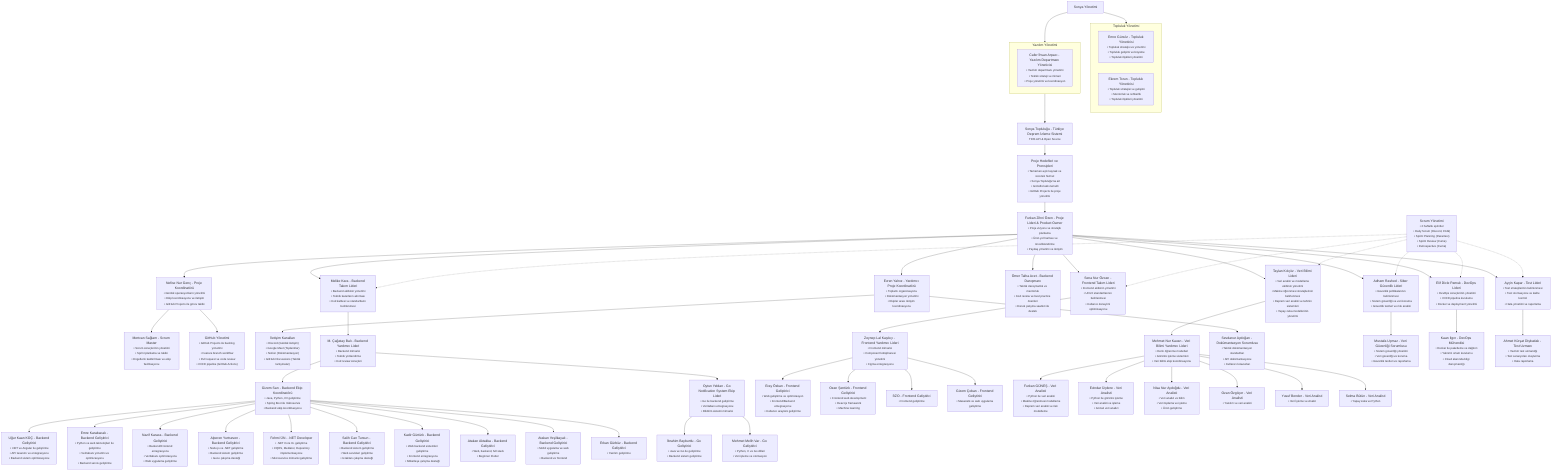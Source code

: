 graph TD
    %% Proje Başlığı ve Açıklaması
    ProjectTitle["Sonya Topluluğu - Türkiye Deprem İzleme Sistemi<br/><small>TDIS API & Open Source</small>"]

    %% Sonya Yönetimi
    SonyaYonetimi["Sonya Yönetimi"]
    
    %% Üst Yönetim
    subgraph ToplulukYonetimi["Topluluk Yönetimi"]
        ToplulukYoneticisi1["Emre Gürsöz - Topluluk Yöneticisi<br/><small>• Topluluk stratejisi ve yönetimi<br/>• Topluluk gelişimi ve büyüme<br/>• Topluluk ilişkileri yönetimi</small>"]
        ToplulukYoneticisi2["Ekrem Torun - Topluluk Yöneticisi<br/><small>• Topluluk stratejisi ve gelişimi<br/>• Mentorluk ve rehberlik<br/>• Topluluk ilişkileri yönetimi</small>"]
    end

    subgraph YazilimYonetimi["Yazılım Yönetimi"]
        YazilimDepartmanYoneticisi1["Cafer İhsan Arpacı - Yazılım Departmanı Yöneticisi<br/><small>• Yazılım departmanı yönetimi<br/>• Teknik strateji ve mimari<br/>• Proje yönetimi ve koordinasyon</small>"]
    end
    
    %% Proje Yönetimi - En Üst Seviye
    ProjeLideri["Furkan Zihni Özen - Proje Lideri & Product Owner<br/><small>• Proje vizyonu ve stratejik planlama<br/>• Ürün yol haritası ve önceliklendirme<br/>• Paydaş yönetimi ve iletişim</small>"]
    
    %% Koordinatörler (Furkan'ın Yardımcıları)
    ProjeKoordinatoru["Nefise Nur Genç - Proje Koordinatörü<br/><small>• Günlük operasyonların yönetimi<br/>• Ekip koordinasyonu ve iletişim<br/>• GitHub Projects ile görev takibi</small>"]
    YardimciKoordinatoru["Evren Yalnız - Yardımcı Proje Koordinatörü<br/><small>• Toplantı organizasyonu<br/>• Dokümantasyon yönetimi<br/>• Ekipler arası iletişim koordinasyonu</small>"]
    
    %% Scrum Master
    ScrumMaster["Mertcan Sağlam - Scrum Master<br/><small>• Scrum süreçlerinin yönetimi<br/>• Sprint planlama ve takibi<br/>• Engellerin kaldırılması ve ekip facilitasyonu</small>"]
    
    %% Scrum ve Proje Yönetimi
    ScrumYonetimi["Scrum Yönetimi<br/><small>• 2 haftalık sprintler<br/>• Daily Scrum (Discord, 15dk)<br/>• Sprint Planning (Pazartesi)<br/>• Sprint Review (Cuma)<br/>• Retrospective (Cuma)</small>"]
    
    GitHubYonetimi["GitHub Yönetimi<br/><small>• GitHub Projects ile backlog yönetimi<br/>• Feature branch workflow<br/>• Pull request ve code review<br/>• CI/CD pipeline (GitHub Actions)</small>"]
    
    IletisimKanallari["İletişim Kanalları<br/><small>• Discord (Günlük iletişim)<br/>• Google Meet (Toplantılar)<br/>• Notion (Dokümantasyon)<br/>• GitHub Discussions (Teknik tartışmalar)</small>"]
    
    %% Takım Liderleri - İkinci Seviye
    BackendLideri["Melike Kara - Backend Takım Lideri<br/><small>• Backend ekibinin yönetimi<br/>• Teknik kararların alınması<br/>• Kod kalitesi ve standartların belirlenmesi</small>"]
    BackendYardimciLideri["M. Çağatay Balı - Backend Yardımcı Lideri<br/><small>• Backend mimarisi<br/>• Teknik yönlendirme<br/>• Kod review süreçleri</small>"]
    
    BackendDanismani["Ömer Talha Acet - Backend Danışmanı<br/><small>• Teknik danışmanlık ve mentorluk<br/>• Kod review ve best practice önerileri<br/>• Esnek çalışma saatleri ile destek</small>"]
    
    FrontendLideri["Sena Nur Özcan - Frontend Takım Lideri<br/><small>• Frontend ekibinin yönetimi<br/>• UI/UX standartlarının belirlenmesi<br/>• Kullanıcı deneyimi optimizasyonu</small>"]
    FrontendYardimciLideri["Zeynep Lal Kaşıkçı - Frontend Yardımcı Lideri<br/><small>• Frontend mimarisi<br/>• Component kütüphanesi yönetimi<br/>• Figma entegrasyonu</small>"]
    
    VeriBilimiLideri["Taylan Kılıçöz - Veri Bilimi Lideri<br/><small>• Veri analizi ve modelleme ekibinin yönetimi<br/>• Makine öğrenmesi stratejilerinin belirlenmesi<br/>• Deprem veri analizi ve tahmin sistemleri<br/>• Yapay zeka modellerinin yönetimi</small>"]
    VeriBilimiYardimciLideri["Mehmet Nur Kavan - Veri Bilimi Yardımcı Lideri<br/><small>• Derin öğrenme modelleri<br/>• Görüntü işleme sistemleri<br/>• Veri bilimi ekip koordinasyonu</small>"]
    
    TestLideri["Ayçin Kapar - Test Lideri<br/><small>• Test stratejilerinin belirlenmesi<br/>• Test otomasyonu ve kalite kontrol<br/>• Hata yönetimi ve raporlama</small>"]
    
    GuvenlikLideri["Adham Rashed - Siber Güvenlik Lideri<br/><small>• Güvenlik politikalarının belirlenmesi<br/>• Sistem güvenliği ve veri koruma<br/>• Güvenlik testleri ve risk analizi</small>"]
    
    DevOpsLideri["Elif Dicle Pamuk - DevOps Lideri<br/><small>• DevOps süreçlerinin yönetimi<br/>• CI/CD pipeline kurulumu<br/>• Docker ve deployment yönetimi</small>"]
    
    %% Dokümantasyon ve Kalite
    DokumantasyonSorumlusu["Sevdanur Aydoğan - Dokümantasyon Sorumlusu<br/><small>• Teknik dokümantasyon standartları<br/>• API dokümantasyonu<br/>• Kullanıcı kılavuzları</small>"]
    
    %% Backend Takımı
    BackendEkipKoordinatoru["Gizem Sarı - Backend Ekip Koordinatörü<br/><small>• Java, Python, C# geliştirme<br/>• Spring Boot ile mikroservis<br/>• Backend ekip koordinasyonu</small>"]
    
    %% Go Notification System Ekibi
    GoEkipLideri["Oytun Yeldan - Go Notification System Ekip Lideri<br/><small>• Go ile backend geliştirme<br/>• Veritabanı entegrasyonu<br/>• Bildirim sistemi mimarisi</small>"]
    GoGelistirici1["İbrahim Bayburtlu - Go Geliştirici<br/><small>• Java ve Go ile geliştirme<br/>• Backend sistem geliştirme</small>"]
    GoGelistirici2["Mehmet Melih Var - Go Geliştirici<br/><small>• Python, C ve Go dilleri<br/>• Veri işleme ve otomasyon</small>"]
    
    %% Backend Geliştiriciler
    BackendGelistirici1["Uğur Kaan KOÇ - Backend Geliştirici<br/><small>• .NET ve Angular ile geliştirme<br/>• API tasarımı ve entegrasyonu<br/>• Backend sistem optimizasyonu</small>"]
    BackendGelistirici2["Emre Karabacak - Backend Geliştirici<br/><small>• Python ve web teknolojileri ile geliştirme<br/>• Veritabanı yönetimi ve optimizasyonu<br/>• Backend servis geliştirme</small>"]
    BackendGelistirici3["Nazif Karaca - Backend Geliştirici<br/><small>• Backend/Frontend entegrasyonu<br/>• Veritabanı optimizasyonu<br/>• Web uygulama geliştirme</small>"]
    BackendGelistirici4["Alperen Yurtseven - Backend Geliştirici<br/><small>• Node.js ve .NET geliştirme<br/>• Backend sistem geliştirme<br/>• Gece çalışma desteği</small>"]
    BackendGelistirici5["Fehmi ÜN - .NET Developer<br/><small>• .NET Core 8+ geliştirme<br/>• CQRS, Mediator, Repository implementasyonu<br/>• Microservice mimarisi geliştirme</small>"]
    BackendGelistirici6["Salih Can Tursun - Backend Geliştirici<br/><small>• Backend sistem geliştirme<br/>• Web servisleri geliştirme<br/>• Uzaktan çalışma desteği</small>"]
    BackendGelistirici7["Kadir Gürtürk - Backend Geliştirici<br/><small>• Web backend sistemleri geliştirme<br/>• Frontend entegrasyonu<br/>• Nöbetleşe çalışma desteği</small>"]
    BackendGelistirici10["Atakan Aktakka - Backend Geliştirici<br/><small>• Web, backend, full stack<br/>• Beginner Flutter</small>"]
    BackendGelistirici11["Atakan Yeşilkayalı - Backend Geliştirici<br/><small>• Mobil uygulama ve web geliştirme<br/>• Backend ve frontend</small>"]
    BackendGelistirici12["Erkan Gürbüz - Backend Geliştirici<br/><small>• Yazılım geliştirme</small>"]
    
    %% Frontend Takımı
    FrontendGelistirici1["Eray Özkan - Frontend Geliştirici<br/><small>• Web geliştirme ve optimizasyon<br/>• Frontend/Backend entegrasyonu<br/>• Kullanıcı arayüzü geliştirme</small>"]
    FrontendGelistirici2["Ozan Şentürk - Frontend Geliştirici<br/><small>• Frontend web development<br/>• React.js framework<br/>• Machine learning</small>"]
    FrontendGelistirici3["BZO - Frontend Geliştirici<br/><small>• Frontend geliştirme</small>"]
    FrontendGelistirici4["Gizem Çoban - Frontend Geliştirici<br/><small>• Masaüstü ve web uygulama geliştirme</small>"]
    
    %% Veri Bilimi Takımı
    VeriAnalisti1["Furkan GÜNEŞ - Veri Analisti<br/><small>• Python ile veri analizi<br/>• Makine öğrenmesi modelleme<br/>• Deprem veri analizi ve risk modelleme</small>"]
    VeriAnalisti2["Evindar Üçdere - Veri Analisti<br/><small>• Python ile görüntü işleme<br/>• Veri analizi ve işleme<br/>• Görsel veri analizi</small>"]
    VeriAnalisti3["Nisa Nur Aydoğdu - Veri Analisti<br/><small>• Veri analizi ve bilim<br/>• Veri toplama ve işleme<br/>• Ürün geliştirme</small>"]
    VeriAnalisti7["Ozan Özgöçer - Veri Analisti<br/><small>• Yazılım ve veri analizi</small>"]
    VeriAnalisti8["Yusuf Bender - Veri Analisti<br/><small>• Veri İşleme ve Analiz</small>"]
    VeriAnalisti9["Selma Bütün - Veri Analisti<br/><small>• Yapay zeka ve Python</small>"]
    
    %% Siber Güvenlik Takımı
    VeriGuvenligiSorumlusu["Mustafa Uçmaz - Veri Güvenliği Sorumlusu<br/><small>• Sistem güvenliği yönetimi<br/>• Veri güvenliği ve koruma<br/>• Güvenlik testleri ve raporlama</small>"]
    
    %% DevOps Takımı
    DevOpsUzmani["Kaan Ilgın - DevOps Mühendisi<br/><small>• Docker ile paketleme ve dağıtım<br/>• Yalıtımlı ortam kurulumu<br/>• Cloud alanında bilgi danışmanlığı</small>"]
    
    %% Test Takımı
    TestUzmani["Ahmet Kürşat Dişbudak - Test Uzmanı<br/><small>• Yazılım test uzmanlığı<br/>• Test senaryoları oluşturma<br/>• Hata raporlama</small>"]
    
    %% Proje Hedefleri ve Prensipleri
    ProjeHedefleri["Proje Hedefleri ve Prensipleri<br/><small>• Tamamen açık kaynak ve ücretsiz hizmet<br/>• Sonya Topluluğu'na ait<br/>• Gönüllü katkı temelli<br/>• GitHub Projects ile proje yönetimi</small>"]

    %% Hiyerarşik Bağlantılar
    SonyaYonetimi --> ToplulukYonetimi
    SonyaYonetimi --> YazilimYonetimi
    YazilimYonetimi --> ProjectTitle
    ProjectTitle --> ProjeHedefleri
    ProjeHedefleri --> ProjeLideri
    
    %% Proje Lideri ve Yardımcıları
    ProjeLideri --> ProjeKoordinatoru
    ProjeLideri --> YardimciKoordinatoru
    
    %% Proje Koordinatörü ve Yardımcısının Sorumlulukları
    ProjeKoordinatoru --> ScrumMaster
    ProjeKoordinatoru --> GitHubYonetimi
    YardimciKoordinatoru --> IletisimKanallari
    YardimciKoordinatoru --> DokumantasyonSorumlusu
    
    %% Takım Liderleri
    ProjeLideri --> BackendLideri
    ProjeLideri --> FrontendLideri
    ProjeLideri --> VeriBilimiLideri
    ProjeLideri --> TestLideri
    ProjeLideri --> GuvenlikLideri
    ProjeLideri --> DevOpsLideri
    ProjeLideri --> BackendDanismani
    
    %% Yardımcı Liderler
    BackendLideri --> BackendYardimciLideri
    FrontendLideri --> FrontendYardimciLideri
    VeriBilimiLideri --> VeriBilimiYardimciLideri
    
    %% Koordinasyon ilişkileri
    ScrumYonetimi -.-> BackendLideri
    ScrumYonetimi -.-> FrontendLideri
    ScrumYonetimi -.-> VeriBilimiLideri
    ScrumYonetimi -.-> TestLideri
    ScrumYonetimi -.-> GuvenlikLideri
    ScrumYonetimi -.-> DevOpsLideri
    
    %% Takım Bağlantıları
    BackendYardimciLideri --> BackendEkipKoordinatoru
    BackendYardimciLideri --> GoEkipLideri
    
    GoEkipLideri --> GoGelistirici1
    GoEkipLideri --> GoGelistirici2
    
    BackendEkipKoordinatoru --> BackendGelistirici1
    BackendEkipKoordinatoru --> BackendGelistirici2
    BackendEkipKoordinatoru --> BackendGelistirici3
    BackendEkipKoordinatoru --> BackendGelistirici4
    BackendEkipKoordinatoru --> BackendGelistirici5
    BackendEkipKoordinatoru --> BackendGelistirici6
    BackendEkipKoordinatoru --> BackendGelistirici7
    BackendEkipKoordinatoru --> BackendGelistirici10
    BackendEkipKoordinatoru --> BackendGelistirici11
    BackendEkipKoordinatoru --> BackendGelistirici12
    
    FrontendYardimciLideri --> FrontendGelistirici1
    FrontendYardimciLideri --> FrontendGelistirici2
    FrontendYardimciLideri --> FrontendGelistirici3
    FrontendYardimciLideri --> FrontendGelistirici4
    
    VeriBilimiYardimciLideri --> VeriAnalisti1
    VeriBilimiYardimciLideri --> VeriAnalisti2
    VeriBilimiYardimciLideri --> VeriAnalisti3
    VeriBilimiYardimciLideri --> VeriAnalisti7
    VeriBilimiYardimciLideri --> VeriAnalisti8
    VeriBilimiYardimciLideri --> VeriAnalisti9
    
    GuvenlikLideri --> VeriGuvenligiSorumlusu
    
    DevOpsLideri --> DevOpsUzmani
    
    TestLideri --> TestUzmani